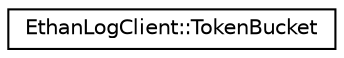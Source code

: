 digraph "Graphical Class Hierarchy"
{
 // LATEX_PDF_SIZE
  edge [fontname="Helvetica",fontsize="10",labelfontname="Helvetica",labelfontsize="10"];
  node [fontname="Helvetica",fontsize="10",shape=record];
  rankdir="LR";
  Node0 [label="EthanLogClient::TokenBucket",height=0.2,width=0.4,color="black", fillcolor="white", style="filled",URL="$structEthanLogClient_1_1TokenBucket.html",tooltip=" "];
}
